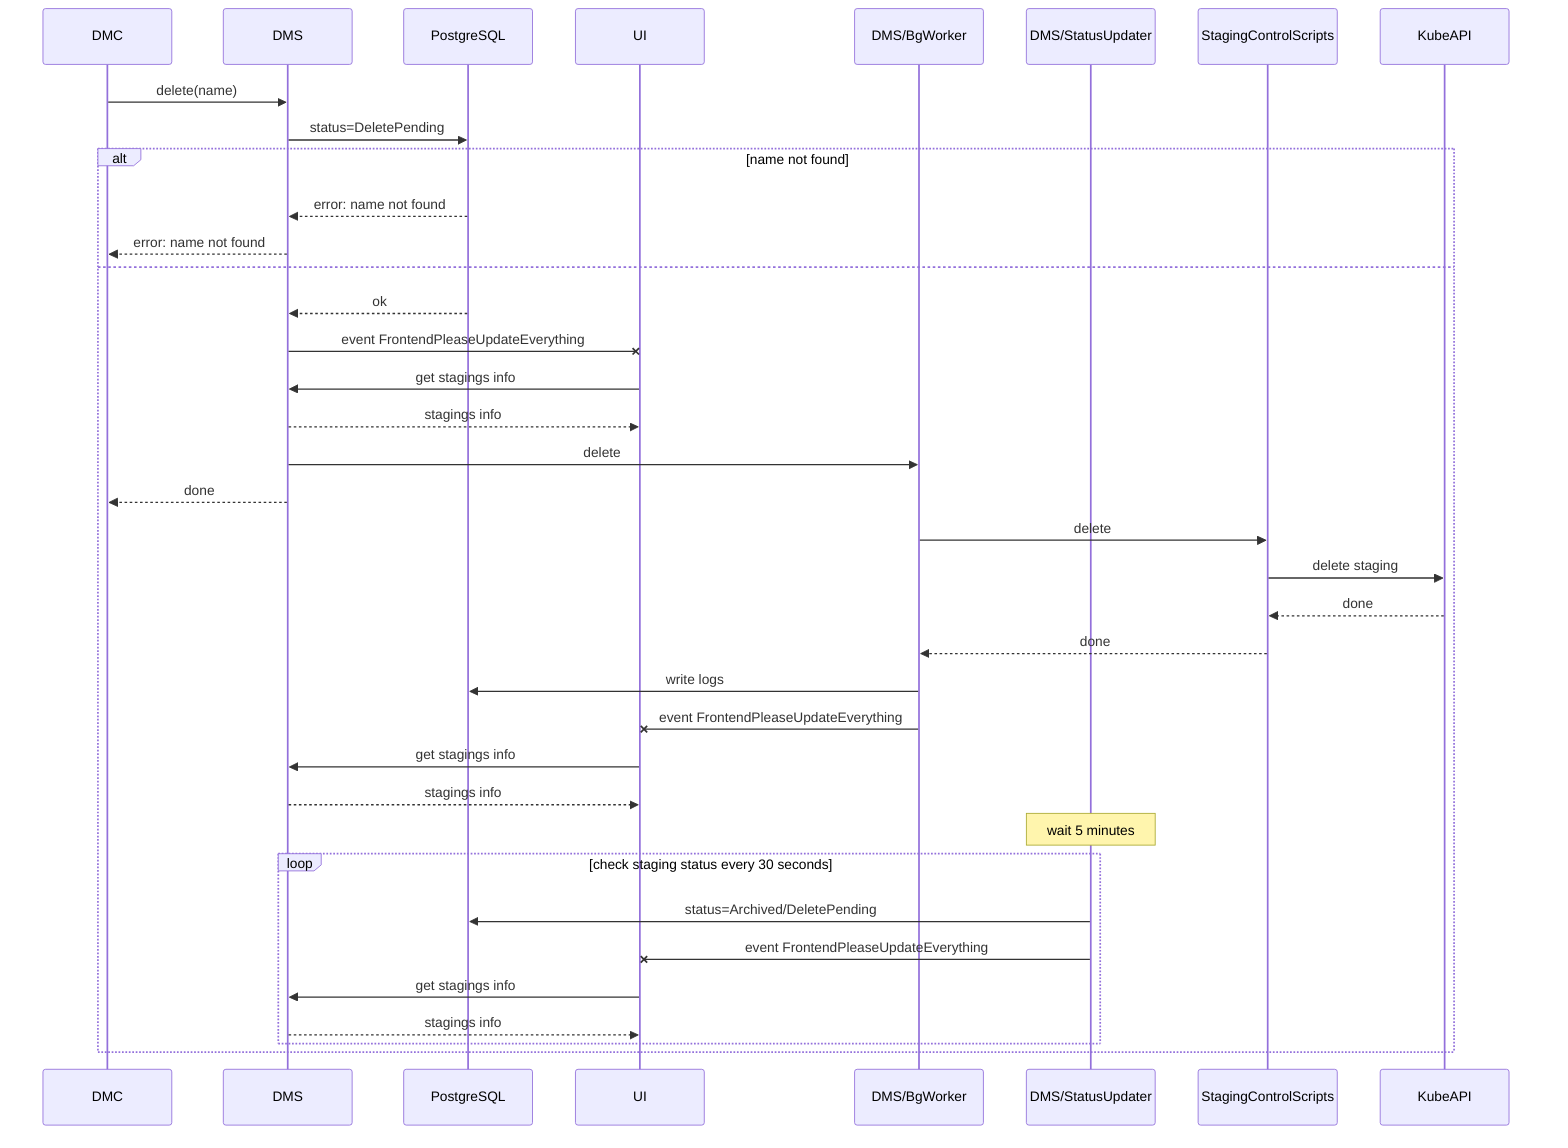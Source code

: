 sequenceDiagram
    participant DMC
    participant DMS
    participant PostgreSQL
    participant UI
    participant DMS/BgWorker
    participant DMS/StatusUpdater
    participant StagingControlScripts
    participant KubeAPI
    DMC->>DMS: delete(name)
    DMS->>PostgreSQL: status=DeletePending
    alt name not found
        PostgreSQL-->>DMS: error: name not found
        DMS-->>DMC: error: name not found
    else
        PostgreSQL-->>DMS: ok
        DMS-xUI: event FrontendPleaseUpdateEverything
        UI->>DMS: get stagings info
        DMS-->>UI: stagings info
        DMS->>DMS/BgWorker: delete
        DMS-->>DMC: done
        DMS/BgWorker->>StagingControlScripts: delete
        StagingControlScripts->>KubeAPI: delete staging
        KubeAPI-->>StagingControlScripts: done
        StagingControlScripts-->>DMS/BgWorker: done
        DMS/BgWorker->>PostgreSQL: write logs
        DMS/BgWorker-xUI: event FrontendPleaseUpdateEverything
        UI->>DMS: get stagings info
        DMS-->>UI: stagings info
        Note over DMS/StatusUpdater: wait 5 minutes
        loop check staging status every 30 seconds
            DMS/StatusUpdater->>PostgreSQL: status=Archived/DeletePending
            DMS/StatusUpdater-xUI: event FrontendPleaseUpdateEverything
            UI->>DMS: get stagings info
            DMS-->>UI: stagings info
        end
    end